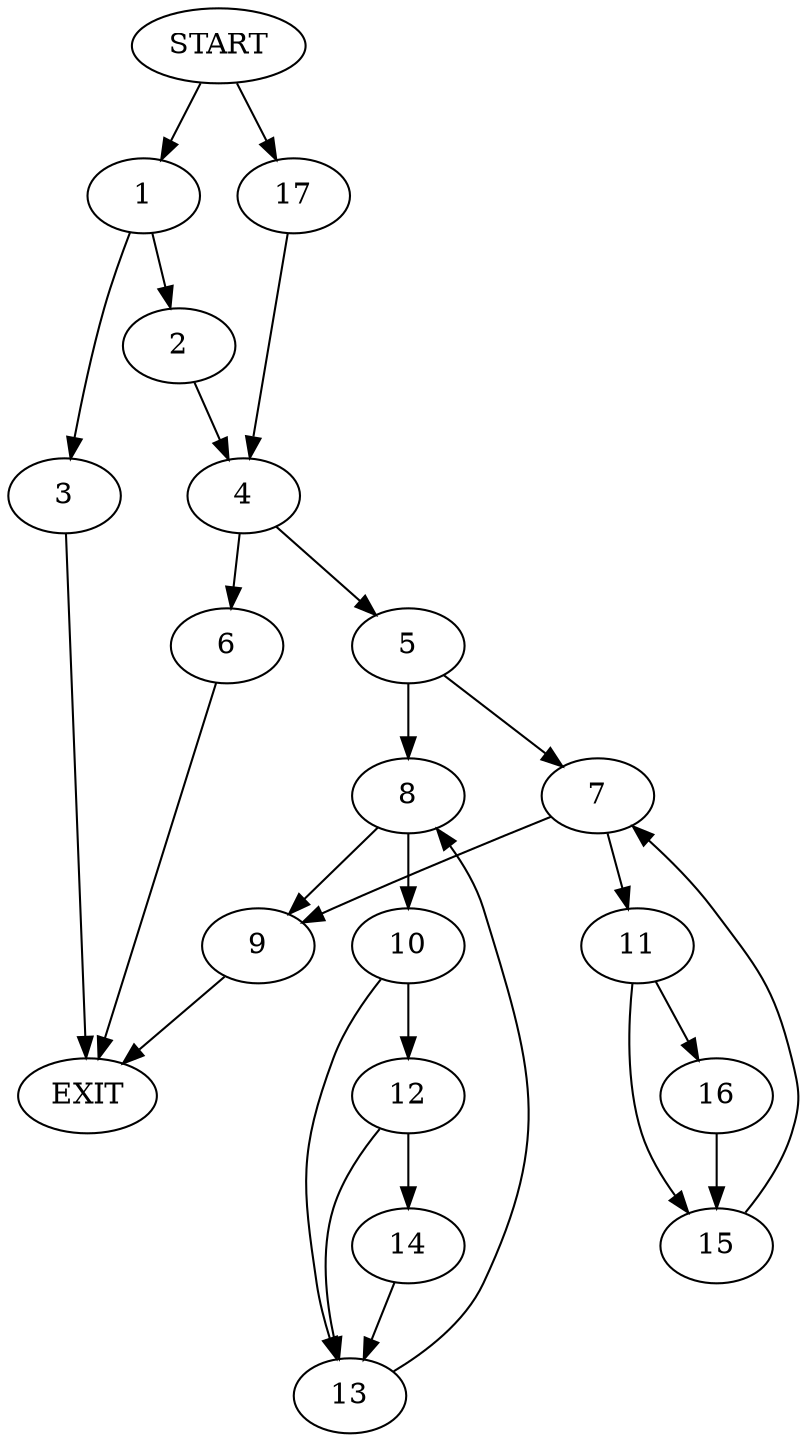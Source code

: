 digraph {
0 [label="START"]
18 [label="EXIT"]
0 -> 1
1 -> 2
1 -> 3
2 -> 4
3 -> 18
4 -> 5
4 -> 6
5 -> 7
5 -> 8
6 -> 18
8 -> 9
8 -> 10
7 -> 11
7 -> 9
9 -> 18
10 -> 12
10 -> 13
13 -> 8
12 -> 13
12 -> 14
14 -> 13
11 -> 15
11 -> 16
15 -> 7
16 -> 15
0 -> 17
17 -> 4
}
